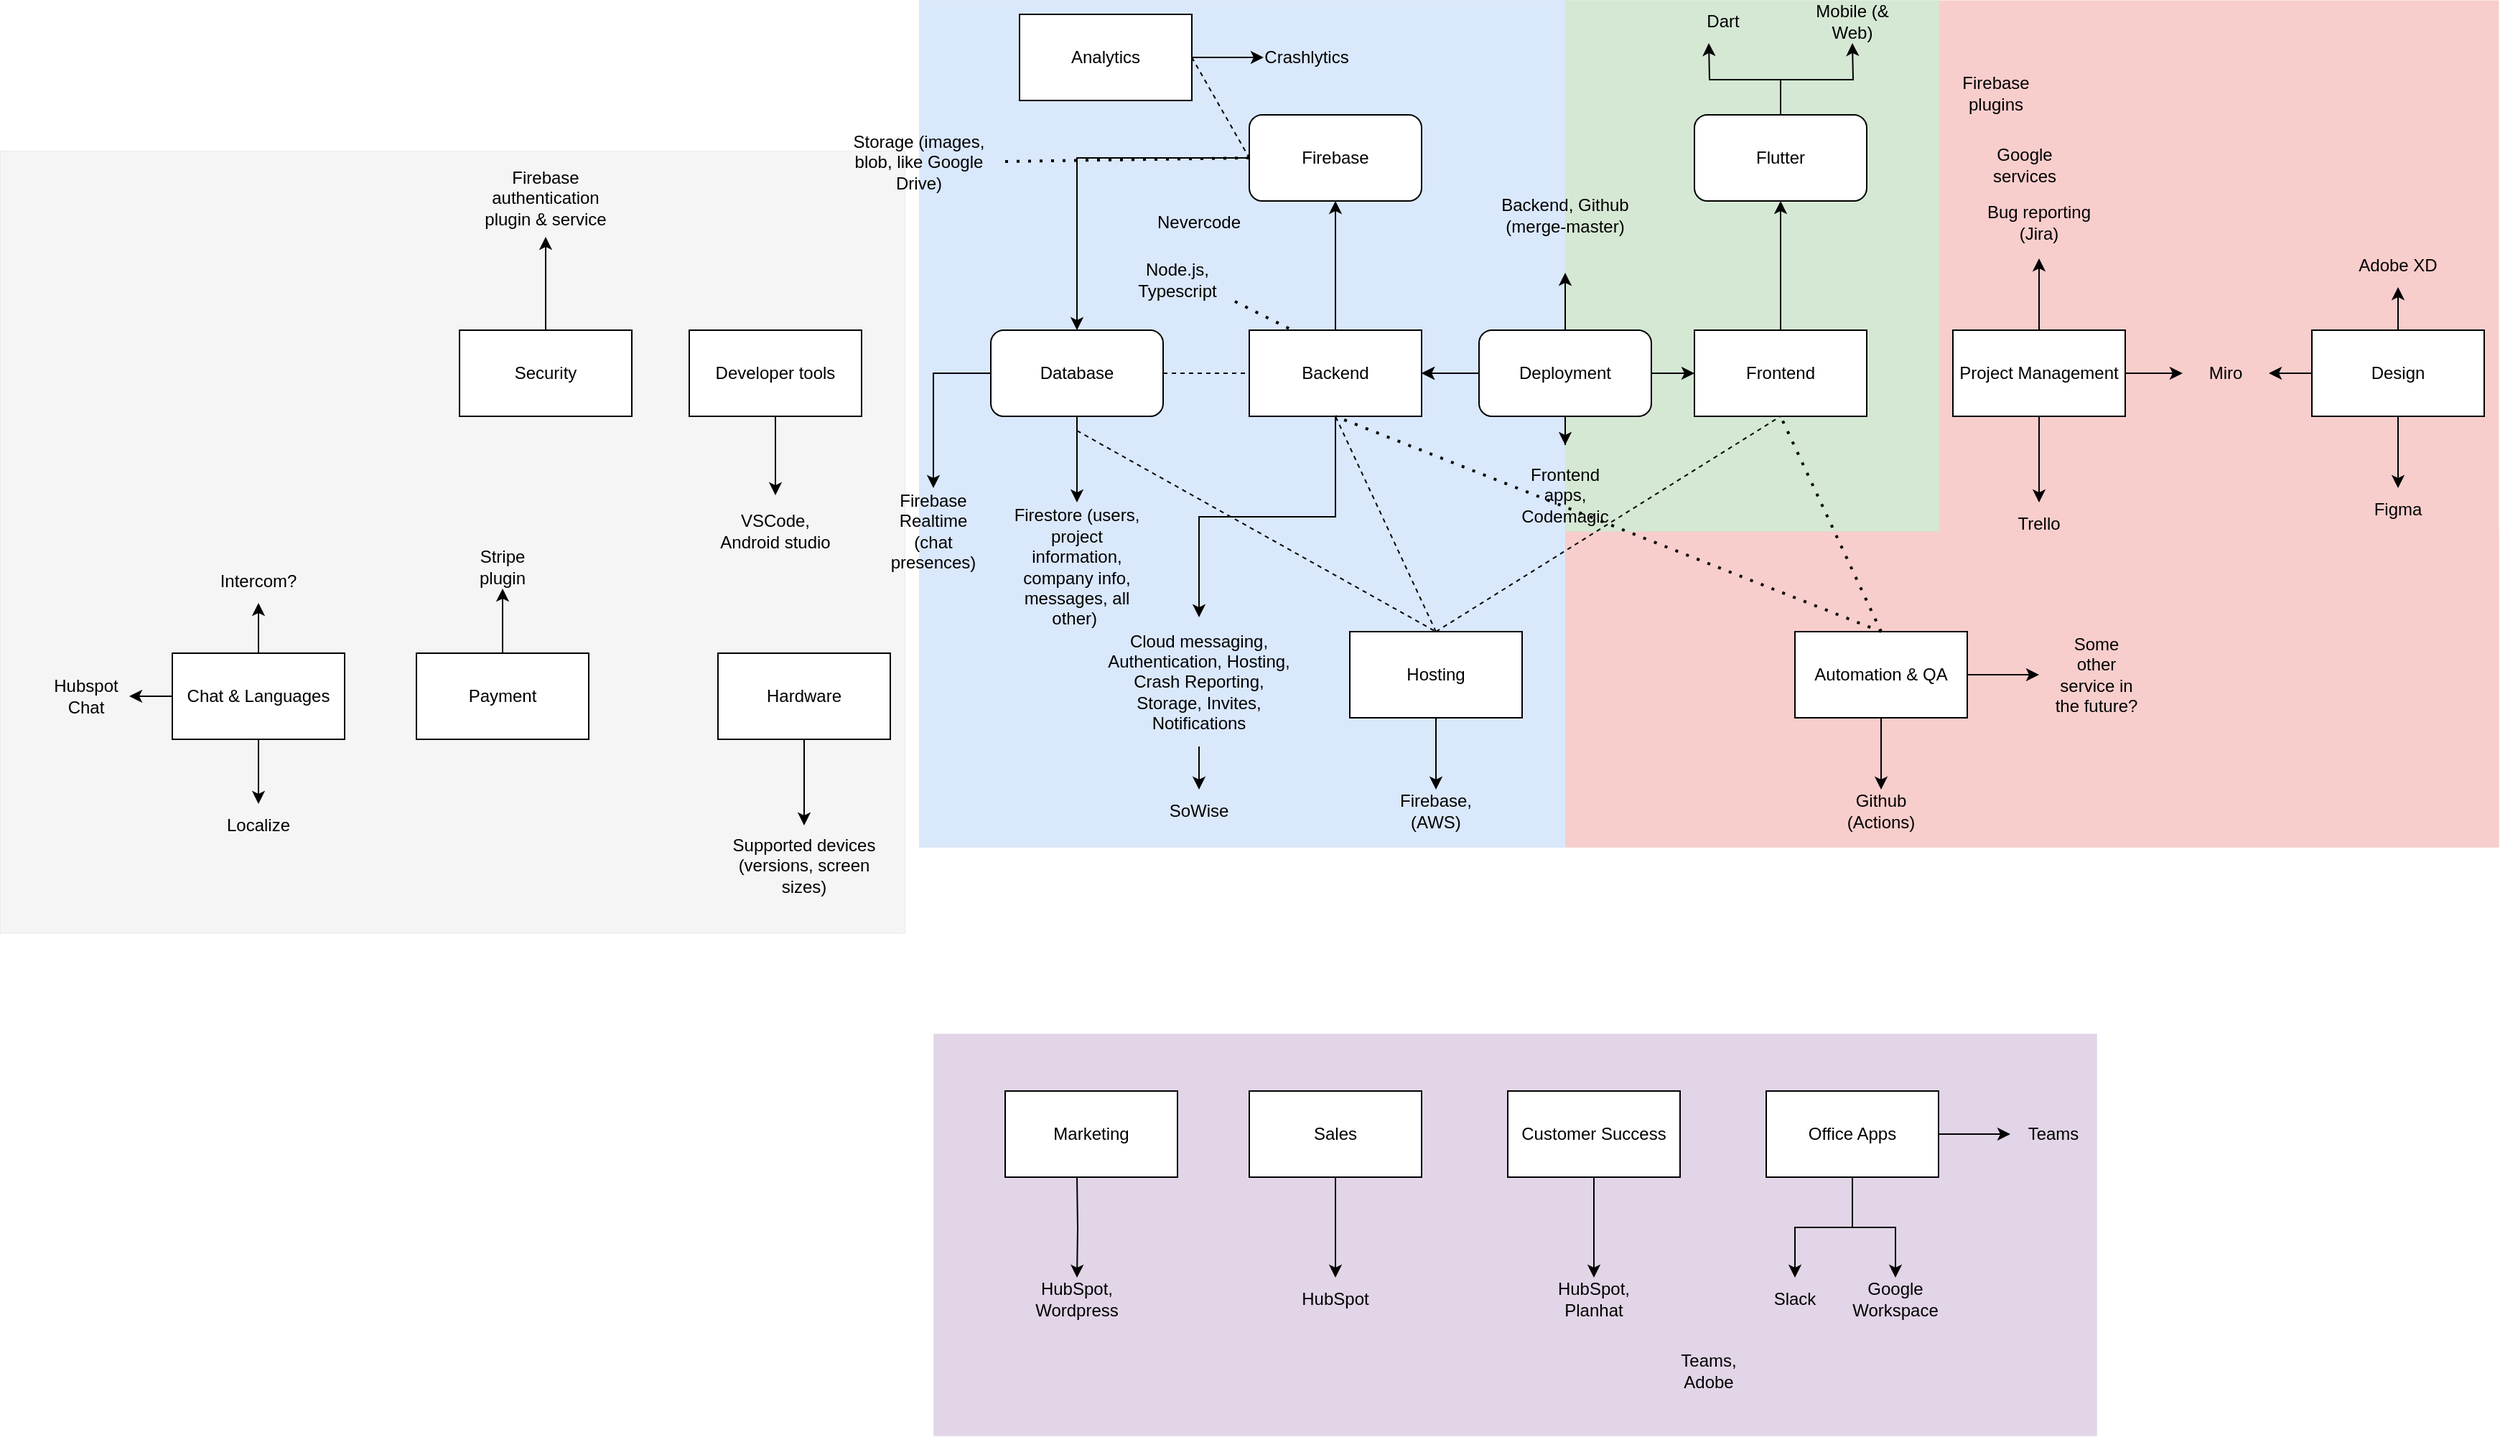 <mxfile version="16.0.0" type="device"><diagram id="a1jQZMYTOZ9coD32yXbC" name="Page-1"><mxGraphModel dx="2404" dy="1120" grid="1" gridSize="10" guides="1" tooltips="1" connect="1" arrows="1" fold="1" page="1" pageScale="1" pageWidth="827" pageHeight="1169" math="0" shadow="0"><root><mxCell id="0"/><mxCell id="1" parent="0"/><mxCell id="mKR0FMwg2qoykdgku9Gv-9" value="" style="rounded=0;whiteSpace=wrap;html=1;strokeWidth=0;fillColor=#e1d5e7;strokeColor=#9673a6;" parent="1" vertex="1"><mxGeometry x="-10" y="730" width="810" height="280" as="geometry"/></mxCell><mxCell id="mKR0FMwg2qoykdgku9Gv-8" value="" style="rounded=0;whiteSpace=wrap;html=1;strokeWidth=0;fillColor=#f8cecc;strokeColor=none;" parent="1" vertex="1"><mxGeometry x="690" y="10" width="390" height="370" as="geometry"/></mxCell><mxCell id="mKR0FMwg2qoykdgku9Gv-7" value="" style="rounded=0;whiteSpace=wrap;html=1;strokeWidth=0;fillColor=#f8cecc;strokeColor=#b85450;" parent="1" vertex="1"><mxGeometry x="430" y="380" width="650" height="220" as="geometry"/></mxCell><mxCell id="mKR0FMwg2qoykdgku9Gv-6" value="" style="rounded=0;whiteSpace=wrap;html=1;strokeWidth=0;fillColor=#d5e8d4;strokeColor=#82b366;" parent="1" vertex="1"><mxGeometry x="430" y="10" width="260" height="370" as="geometry"/></mxCell><mxCell id="mKR0FMwg2qoykdgku9Gv-5" value="" style="rounded=0;whiteSpace=wrap;html=1;strokeWidth=0;fillColor=#dae8fc;strokeColor=#6c8ebf;" parent="1" vertex="1"><mxGeometry x="-20" y="10" width="450" height="590" as="geometry"/></mxCell><mxCell id="mKR0FMwg2qoykdgku9Gv-4" value="" style="rounded=0;whiteSpace=wrap;html=1;fillColor=#f5f5f5;fontColor=#333333;strokeColor=#666666;strokeWidth=0;" parent="1" vertex="1"><mxGeometry x="-660" y="115" width="630" height="545" as="geometry"/></mxCell><mxCell id="Wo8EJh_Tzo2lM7Ock_g3-34" value="" style="edgeStyle=orthogonalEdgeStyle;rounded=0;orthogonalLoop=1;jettySize=auto;html=1;" parent="1" source="Wo8EJh_Tzo2lM7Ock_g3-2" target="Wo8EJh_Tzo2lM7Ock_g3-10" edge="1"><mxGeometry relative="1" as="geometry"/></mxCell><mxCell id="Wo8EJh_Tzo2lM7Ock_g3-50" style="edgeStyle=orthogonalEdgeStyle;rounded=0;orthogonalLoop=1;jettySize=auto;html=1;" parent="1" source="Wo8EJh_Tzo2lM7Ock_g3-2" target="Wo8EJh_Tzo2lM7Ock_g3-49" edge="1"><mxGeometry relative="1" as="geometry"/></mxCell><mxCell id="Wo8EJh_Tzo2lM7Ock_g3-2" value="Backend" style="rounded=0;whiteSpace=wrap;html=1;" parent="1" vertex="1"><mxGeometry x="210" y="240" width="120" height="60" as="geometry"/></mxCell><mxCell id="Wo8EJh_Tzo2lM7Ock_g3-35" value="" style="edgeStyle=orthogonalEdgeStyle;rounded=0;orthogonalLoop=1;jettySize=auto;html=1;" parent="1" source="Wo8EJh_Tzo2lM7Ock_g3-3" target="Wo8EJh_Tzo2lM7Ock_g3-11" edge="1"><mxGeometry relative="1" as="geometry"/></mxCell><mxCell id="sdeOxa_RjFrNlNBT5OwH-7" value="" style="edgeStyle=orthogonalEdgeStyle;rounded=0;orthogonalLoop=1;jettySize=auto;html=1;" parent="1" source="Wo8EJh_Tzo2lM7Ock_g3-3" target="Wo8EJh_Tzo2lM7Ock_g3-2" edge="1"><mxGeometry relative="1" as="geometry"/></mxCell><mxCell id="sdeOxa_RjFrNlNBT5OwH-9" value="" style="edgeStyle=orthogonalEdgeStyle;rounded=0;orthogonalLoop=1;jettySize=auto;html=1;" parent="1" source="Wo8EJh_Tzo2lM7Ock_g3-3" target="Wo8EJh_Tzo2lM7Ock_g3-2" edge="1"><mxGeometry relative="1" as="geometry"/></mxCell><mxCell id="Wo8EJh_Tzo2lM7Ock_g3-3" value="Frontend" style="rounded=0;whiteSpace=wrap;html=1;" parent="1" vertex="1"><mxGeometry x="520" y="240" width="120" height="60" as="geometry"/></mxCell><mxCell id="Wo8EJh_Tzo2lM7Ock_g3-56" value="" style="edgeStyle=orthogonalEdgeStyle;rounded=0;orthogonalLoop=1;jettySize=auto;html=1;" parent="1" source="Wo8EJh_Tzo2lM7Ock_g3-6" target="Wo8EJh_Tzo2lM7Ock_g3-54" edge="1"><mxGeometry relative="1" as="geometry"/></mxCell><mxCell id="Wo8EJh_Tzo2lM7Ock_g3-58" value="" style="edgeStyle=orthogonalEdgeStyle;rounded=0;orthogonalLoop=1;jettySize=auto;html=1;" parent="1" source="Wo8EJh_Tzo2lM7Ock_g3-6" edge="1"><mxGeometry relative="1" as="geometry"><mxPoint x="760" y="480" as="targetPoint"/></mxGeometry></mxCell><mxCell id="Wo8EJh_Tzo2lM7Ock_g3-6" value="Automation &amp;amp; QA" style="rounded=0;whiteSpace=wrap;html=1;" parent="1" vertex="1"><mxGeometry x="590" y="450" width="120" height="60" as="geometry"/></mxCell><mxCell id="Wo8EJh_Tzo2lM7Ock_g3-7" value="" style="endArrow=none;dashed=1;html=1;dashPattern=1 3;strokeWidth=2;rounded=0;exitX=0.5;exitY=0;exitDx=0;exitDy=0;" parent="1" source="Wo8EJh_Tzo2lM7Ock_g3-6" edge="1"><mxGeometry width="50" height="50" relative="1" as="geometry"><mxPoint x="520" y="350" as="sourcePoint"/><mxPoint x="580" y="300" as="targetPoint"/></mxGeometry></mxCell><mxCell id="Wo8EJh_Tzo2lM7Ock_g3-8" value="" style="endArrow=none;dashed=1;html=1;dashPattern=1 3;strokeWidth=2;rounded=0;entryX=0.5;entryY=1;entryDx=0;entryDy=0;exitX=0.5;exitY=0;exitDx=0;exitDy=0;" parent="1" source="Wo8EJh_Tzo2lM7Ock_g3-6" target="Wo8EJh_Tzo2lM7Ock_g3-2" edge="1"><mxGeometry width="50" height="50" relative="1" as="geometry"><mxPoint x="480" y="540" as="sourcePoint"/><mxPoint x="530" y="490" as="targetPoint"/></mxGeometry></mxCell><mxCell id="Wo8EJh_Tzo2lM7Ock_g3-33" value="" style="edgeStyle=orthogonalEdgeStyle;rounded=0;orthogonalLoop=1;jettySize=auto;html=1;" parent="1" source="Wo8EJh_Tzo2lM7Ock_g3-10" target="Wo8EJh_Tzo2lM7Ock_g3-23" edge="1"><mxGeometry relative="1" as="geometry"/></mxCell><mxCell id="Wo8EJh_Tzo2lM7Ock_g3-10" value="Firebase" style="rounded=1;whiteSpace=wrap;html=1;" parent="1" vertex="1"><mxGeometry x="210" y="90" width="120" height="60" as="geometry"/></mxCell><mxCell id="Wo8EJh_Tzo2lM7Ock_g3-41" value="" style="edgeStyle=orthogonalEdgeStyle;rounded=0;orthogonalLoop=1;jettySize=auto;html=1;" parent="1" source="Wo8EJh_Tzo2lM7Ock_g3-11" edge="1"><mxGeometry relative="1" as="geometry"><mxPoint x="630" y="40" as="targetPoint"/></mxGeometry></mxCell><mxCell id="Wo8EJh_Tzo2lM7Ock_g3-42" value="" style="edgeStyle=orthogonalEdgeStyle;rounded=0;orthogonalLoop=1;jettySize=auto;html=1;" parent="1" source="Wo8EJh_Tzo2lM7Ock_g3-11" edge="1"><mxGeometry relative="1" as="geometry"><mxPoint x="530.0" y="40" as="targetPoint"/></mxGeometry></mxCell><mxCell id="Wo8EJh_Tzo2lM7Ock_g3-11" value="Flutter" style="rounded=1;whiteSpace=wrap;html=1;" parent="1" vertex="1"><mxGeometry x="520" y="90" width="120" height="60" as="geometry"/></mxCell><mxCell id="Wo8EJh_Tzo2lM7Ock_g3-17" value="Dart" style="text;html=1;strokeColor=none;fillColor=none;align=center;verticalAlign=middle;whiteSpace=wrap;rounded=0;" parent="1" vertex="1"><mxGeometry x="510" y="10" width="60" height="30" as="geometry"/></mxCell><mxCell id="Wo8EJh_Tzo2lM7Ock_g3-20" value="Mobile (&amp;amp; Web)" style="text;html=1;strokeColor=none;fillColor=none;align=center;verticalAlign=middle;whiteSpace=wrap;rounded=0;" parent="1" vertex="1"><mxGeometry x="600" y="10" width="60" height="30" as="geometry"/></mxCell><mxCell id="Wo8EJh_Tzo2lM7Ock_g3-39" value="" style="edgeStyle=orthogonalEdgeStyle;rounded=0;orthogonalLoop=1;jettySize=auto;html=1;" parent="1" source="Wo8EJh_Tzo2lM7Ock_g3-23" target="Wo8EJh_Tzo2lM7Ock_g3-26" edge="1"><mxGeometry relative="1" as="geometry"/></mxCell><mxCell id="Wo8EJh_Tzo2lM7Ock_g3-48" value="" style="edgeStyle=orthogonalEdgeStyle;rounded=0;orthogonalLoop=1;jettySize=auto;html=1;" parent="1" source="Wo8EJh_Tzo2lM7Ock_g3-23" target="Wo8EJh_Tzo2lM7Ock_g3-46" edge="1"><mxGeometry relative="1" as="geometry"/></mxCell><mxCell id="Wo8EJh_Tzo2lM7Ock_g3-23" value="Database" style="rounded=1;whiteSpace=wrap;html=1;" parent="1" vertex="1"><mxGeometry x="30" y="240" width="120" height="60" as="geometry"/></mxCell><mxCell id="Wo8EJh_Tzo2lM7Ock_g3-26" value="Firebase Realtime (chat presences)" style="text;html=1;strokeColor=none;fillColor=none;align=center;verticalAlign=middle;whiteSpace=wrap;rounded=0;" parent="1" vertex="1"><mxGeometry x="-40" y="350" width="60" height="60" as="geometry"/></mxCell><mxCell id="Wo8EJh_Tzo2lM7Ock_g3-37" value="Crashlytics" style="text;html=1;strokeColor=none;fillColor=none;align=center;verticalAlign=middle;whiteSpace=wrap;rounded=0;" parent="1" vertex="1"><mxGeometry x="220" y="35" width="60" height="30" as="geometry"/></mxCell><mxCell id="Wo8EJh_Tzo2lM7Ock_g3-44" value="" style="endArrow=none;dashed=1;html=1;rounded=0;exitX=1;exitY=0.5;exitDx=0;exitDy=0;entryX=0;entryY=0.5;entryDx=0;entryDy=0;" parent="1" source="Wo8EJh_Tzo2lM7Ock_g3-2" target="Wo8EJh_Tzo2lM7Ock_g3-3" edge="1"><mxGeometry width="50" height="50" relative="1" as="geometry"><mxPoint x="440" y="410" as="sourcePoint"/><mxPoint x="490" y="360" as="targetPoint"/></mxGeometry></mxCell><mxCell id="Wo8EJh_Tzo2lM7Ock_g3-45" value="" style="endArrow=none;dashed=1;html=1;rounded=0;entryX=0;entryY=0.5;entryDx=0;entryDy=0;exitX=1;exitY=0.5;exitDx=0;exitDy=0;" parent="1" source="Wo8EJh_Tzo2lM7Ock_g3-23" target="Wo8EJh_Tzo2lM7Ock_g3-2" edge="1"><mxGeometry width="50" height="50" relative="1" as="geometry"><mxPoint x="320" y="290" as="sourcePoint"/><mxPoint x="370" y="240" as="targetPoint"/></mxGeometry></mxCell><mxCell id="Wo8EJh_Tzo2lM7Ock_g3-46" value="Firestore (users, project information, company info, messages, all other)&amp;nbsp;" style="text;html=1;strokeColor=none;fillColor=none;align=center;verticalAlign=middle;whiteSpace=wrap;rounded=0;" parent="1" vertex="1"><mxGeometry x="40" y="360" width="100" height="90" as="geometry"/></mxCell><mxCell id="Wo8EJh_Tzo2lM7Ock_g3-92" value="" style="edgeStyle=orthogonalEdgeStyle;rounded=0;orthogonalLoop=1;jettySize=auto;html=1;" parent="1" source="Wo8EJh_Tzo2lM7Ock_g3-49" target="Wo8EJh_Tzo2lM7Ock_g3-91" edge="1"><mxGeometry relative="1" as="geometry"/></mxCell><mxCell id="Wo8EJh_Tzo2lM7Ock_g3-49" value="Cloud messaging, Authentication, Hosting, Crash Reporting, Storage, Invites, Notifications" style="text;html=1;strokeColor=none;fillColor=none;align=center;verticalAlign=middle;whiteSpace=wrap;rounded=0;" parent="1" vertex="1"><mxGeometry x="110" y="440" width="130" height="90" as="geometry"/></mxCell><mxCell id="Wo8EJh_Tzo2lM7Ock_g3-54" value="Github (Actions)" style="text;html=1;strokeColor=none;fillColor=none;align=center;verticalAlign=middle;whiteSpace=wrap;rounded=0;" parent="1" vertex="1"><mxGeometry x="620" y="560" width="60" height="30" as="geometry"/></mxCell><mxCell id="Wo8EJh_Tzo2lM7Ock_g3-74" value="" style="edgeStyle=orthogonalEdgeStyle;rounded=0;orthogonalLoop=1;jettySize=auto;html=1;" parent="1" source="Wo8EJh_Tzo2lM7Ock_g3-59" target="Wo8EJh_Tzo2lM7Ock_g3-64" edge="1"><mxGeometry relative="1" as="geometry"/></mxCell><mxCell id="Wo8EJh_Tzo2lM7Ock_g3-59" value="Sales" style="rounded=0;whiteSpace=wrap;html=1;" parent="1" vertex="1"><mxGeometry x="210" y="770" width="120" height="60" as="geometry"/></mxCell><mxCell id="Wo8EJh_Tzo2lM7Ock_g3-70" value="" style="edgeStyle=orthogonalEdgeStyle;rounded=0;orthogonalLoop=1;jettySize=auto;html=1;" parent="1" source="Wo8EJh_Tzo2lM7Ock_g3-60" target="Wo8EJh_Tzo2lM7Ock_g3-69" edge="1"><mxGeometry relative="1" as="geometry"/></mxCell><mxCell id="Wo8EJh_Tzo2lM7Ock_g3-100" value="" style="edgeStyle=orthogonalEdgeStyle;rounded=0;orthogonalLoop=1;jettySize=auto;html=1;" parent="1" source="Wo8EJh_Tzo2lM7Ock_g3-60" target="Wo8EJh_Tzo2lM7Ock_g3-98" edge="1"><mxGeometry relative="1" as="geometry"/></mxCell><mxCell id="sdeOxa_RjFrNlNBT5OwH-40" value="" style="edgeStyle=orthogonalEdgeStyle;rounded=0;orthogonalLoop=1;jettySize=auto;html=1;" parent="1" source="Wo8EJh_Tzo2lM7Ock_g3-60" target="sdeOxa_RjFrNlNBT5OwH-25" edge="1"><mxGeometry relative="1" as="geometry"/></mxCell><mxCell id="Wo8EJh_Tzo2lM7Ock_g3-60" value="Project Management" style="rounded=0;whiteSpace=wrap;html=1;" parent="1" vertex="1"><mxGeometry x="700" y="240" width="120" height="60" as="geometry"/></mxCell><mxCell id="Wo8EJh_Tzo2lM7Ock_g3-73" value="" style="edgeStyle=orthogonalEdgeStyle;rounded=0;orthogonalLoop=1;jettySize=auto;html=1;" parent="1" target="Wo8EJh_Tzo2lM7Ock_g3-65" edge="1"><mxGeometry relative="1" as="geometry"><mxPoint x="90" y="830.0" as="sourcePoint"/></mxGeometry></mxCell><mxCell id="Wo8EJh_Tzo2lM7Ock_g3-61" value="Marketing" style="rounded=0;whiteSpace=wrap;html=1;" parent="1" vertex="1"><mxGeometry x="40" y="770" width="120" height="60" as="geometry"/></mxCell><mxCell id="Wo8EJh_Tzo2lM7Ock_g3-75" value="" style="edgeStyle=orthogonalEdgeStyle;rounded=0;orthogonalLoop=1;jettySize=auto;html=1;" parent="1" source="Wo8EJh_Tzo2lM7Ock_g3-62" target="Wo8EJh_Tzo2lM7Ock_g3-66" edge="1"><mxGeometry relative="1" as="geometry"/></mxCell><mxCell id="Wo8EJh_Tzo2lM7Ock_g3-62" value="Customer Success" style="rounded=0;whiteSpace=wrap;html=1;" parent="1" vertex="1"><mxGeometry x="390" y="770" width="120" height="60" as="geometry"/></mxCell><mxCell id="Wo8EJh_Tzo2lM7Ock_g3-64" value="HubSpot" style="text;html=1;strokeColor=none;fillColor=none;align=center;verticalAlign=middle;whiteSpace=wrap;rounded=0;" parent="1" vertex="1"><mxGeometry x="240" y="900" width="60" height="30" as="geometry"/></mxCell><mxCell id="Wo8EJh_Tzo2lM7Ock_g3-65" value="HubSpot, Wordpress" style="text;html=1;strokeColor=none;fillColor=none;align=center;verticalAlign=middle;whiteSpace=wrap;rounded=0;" parent="1" vertex="1"><mxGeometry x="60" y="900" width="60" height="30" as="geometry"/></mxCell><mxCell id="Wo8EJh_Tzo2lM7Ock_g3-66" value="HubSpot, Planhat" style="text;html=1;strokeColor=none;fillColor=none;align=center;verticalAlign=middle;whiteSpace=wrap;rounded=0;" parent="1" vertex="1"><mxGeometry x="420" y="900" width="60" height="30" as="geometry"/></mxCell><mxCell id="Wo8EJh_Tzo2lM7Ock_g3-69" value="Trello" style="text;html=1;strokeColor=none;fillColor=none;align=center;verticalAlign=middle;whiteSpace=wrap;rounded=0;" parent="1" vertex="1"><mxGeometry x="730" y="360" width="60" height="30" as="geometry"/></mxCell><mxCell id="Wo8EJh_Tzo2lM7Ock_g3-80" value="" style="edgeStyle=orthogonalEdgeStyle;rounded=0;orthogonalLoop=1;jettySize=auto;html=1;" parent="1" source="Wo8EJh_Tzo2lM7Ock_g3-77" target="Wo8EJh_Tzo2lM7Ock_g3-79" edge="1"><mxGeometry relative="1" as="geometry"/></mxCell><mxCell id="Wo8EJh_Tzo2lM7Ock_g3-82" value="" style="edgeStyle=orthogonalEdgeStyle;rounded=0;orthogonalLoop=1;jettySize=auto;html=1;" parent="1" source="Wo8EJh_Tzo2lM7Ock_g3-77" target="Wo8EJh_Tzo2lM7Ock_g3-78" edge="1"><mxGeometry relative="1" as="geometry"/></mxCell><mxCell id="mKR0FMwg2qoykdgku9Gv-3" value="" style="edgeStyle=orthogonalEdgeStyle;rounded=0;orthogonalLoop=1;jettySize=auto;html=1;" parent="1" source="Wo8EJh_Tzo2lM7Ock_g3-77" target="mKR0FMwg2qoykdgku9Gv-1" edge="1"><mxGeometry relative="1" as="geometry"/></mxCell><mxCell id="Wo8EJh_Tzo2lM7Ock_g3-77" value="Office Apps" style="rounded=0;whiteSpace=wrap;html=1;" parent="1" vertex="1"><mxGeometry x="570" y="770" width="120" height="60" as="geometry"/></mxCell><mxCell id="Wo8EJh_Tzo2lM7Ock_g3-78" value="Google Workspace" style="text;html=1;strokeColor=none;fillColor=none;align=center;verticalAlign=middle;whiteSpace=wrap;rounded=0;" parent="1" vertex="1"><mxGeometry x="630" y="900" width="60" height="30" as="geometry"/></mxCell><mxCell id="Wo8EJh_Tzo2lM7Ock_g3-79" value="Slack" style="text;html=1;strokeColor=none;fillColor=none;align=center;verticalAlign=middle;whiteSpace=wrap;rounded=0;" parent="1" vertex="1"><mxGeometry x="560" y="900" width="60" height="30" as="geometry"/></mxCell><mxCell id="Wo8EJh_Tzo2lM7Ock_g3-86" value="" style="edgeStyle=orthogonalEdgeStyle;rounded=0;orthogonalLoop=1;jettySize=auto;html=1;" parent="1" source="Wo8EJh_Tzo2lM7Ock_g3-83" target="Wo8EJh_Tzo2lM7Ock_g3-84" edge="1"><mxGeometry relative="1" as="geometry"/></mxCell><mxCell id="Wo8EJh_Tzo2lM7Ock_g3-83" value="Hosting" style="rounded=0;whiteSpace=wrap;html=1;" parent="1" vertex="1"><mxGeometry x="280" y="450" width="120" height="60" as="geometry"/></mxCell><mxCell id="Wo8EJh_Tzo2lM7Ock_g3-84" value="Firebase, (AWS)" style="text;html=1;strokeColor=none;fillColor=none;align=center;verticalAlign=middle;whiteSpace=wrap;rounded=0;" parent="1" vertex="1"><mxGeometry x="310" y="560" width="60" height="30" as="geometry"/></mxCell><mxCell id="Wo8EJh_Tzo2lM7Ock_g3-87" value="" style="endArrow=none;dashed=1;html=1;rounded=0;entryX=0.5;entryY=1;entryDx=0;entryDy=0;" parent="1" target="Wo8EJh_Tzo2lM7Ock_g3-3" edge="1"><mxGeometry width="50" height="50" relative="1" as="geometry"><mxPoint x="340" y="450" as="sourcePoint"/><mxPoint x="450" y="280" as="targetPoint"/></mxGeometry></mxCell><mxCell id="Wo8EJh_Tzo2lM7Ock_g3-88" value="" style="endArrow=none;dashed=1;html=1;rounded=0;" parent="1" edge="1"><mxGeometry width="50" height="50" relative="1" as="geometry"><mxPoint x="340" y="450" as="sourcePoint"/><mxPoint x="270" y="300" as="targetPoint"/></mxGeometry></mxCell><mxCell id="Wo8EJh_Tzo2lM7Ock_g3-89" value="" style="endArrow=none;dashed=1;html=1;rounded=0;" parent="1" edge="1"><mxGeometry width="50" height="50" relative="1" as="geometry"><mxPoint x="90" y="310" as="sourcePoint"/><mxPoint x="340" y="450" as="targetPoint"/></mxGeometry></mxCell><mxCell id="Wo8EJh_Tzo2lM7Ock_g3-91" value="SoWise" style="text;html=1;strokeColor=none;fillColor=none;align=center;verticalAlign=middle;whiteSpace=wrap;rounded=0;" parent="1" vertex="1"><mxGeometry x="145" y="560" width="60" height="30" as="geometry"/></mxCell><mxCell id="Wo8EJh_Tzo2lM7Ock_g3-94" value="Teams, Adobe" style="text;html=1;strokeColor=none;fillColor=none;align=center;verticalAlign=middle;whiteSpace=wrap;rounded=0;" parent="1" vertex="1"><mxGeometry x="500" y="950" width="60" height="30" as="geometry"/></mxCell><mxCell id="Wo8EJh_Tzo2lM7Ock_g3-101" value="" style="edgeStyle=orthogonalEdgeStyle;rounded=0;orthogonalLoop=1;jettySize=auto;html=1;" parent="1" source="Wo8EJh_Tzo2lM7Ock_g3-95" target="Wo8EJh_Tzo2lM7Ock_g3-98" edge="1"><mxGeometry relative="1" as="geometry"/></mxCell><mxCell id="Wo8EJh_Tzo2lM7Ock_g3-102" value="" style="edgeStyle=orthogonalEdgeStyle;rounded=0;orthogonalLoop=1;jettySize=auto;html=1;" parent="1" source="Wo8EJh_Tzo2lM7Ock_g3-95" target="Wo8EJh_Tzo2lM7Ock_g3-96" edge="1"><mxGeometry relative="1" as="geometry"/></mxCell><mxCell id="sdeOxa_RjFrNlNBT5OwH-29" value="" style="edgeStyle=orthogonalEdgeStyle;rounded=0;orthogonalLoop=1;jettySize=auto;html=1;" parent="1" source="Wo8EJh_Tzo2lM7Ock_g3-95" target="sdeOxa_RjFrNlNBT5OwH-28" edge="1"><mxGeometry relative="1" as="geometry"/></mxCell><mxCell id="Wo8EJh_Tzo2lM7Ock_g3-95" value="Design" style="rounded=0;whiteSpace=wrap;html=1;" parent="1" vertex="1"><mxGeometry x="950" y="240" width="120" height="60" as="geometry"/></mxCell><mxCell id="Wo8EJh_Tzo2lM7Ock_g3-96" value="Figma" style="text;html=1;strokeColor=none;fillColor=none;align=center;verticalAlign=middle;whiteSpace=wrap;rounded=0;" parent="1" vertex="1"><mxGeometry x="980" y="350" width="60" height="30" as="geometry"/></mxCell><mxCell id="Wo8EJh_Tzo2lM7Ock_g3-97" value="Nevercode" style="text;html=1;strokeColor=none;fillColor=none;align=center;verticalAlign=middle;whiteSpace=wrap;rounded=0;" parent="1" vertex="1"><mxGeometry x="145" y="150" width="60" height="30" as="geometry"/></mxCell><mxCell id="Wo8EJh_Tzo2lM7Ock_g3-98" value="Miro" style="text;html=1;strokeColor=none;fillColor=none;align=center;verticalAlign=middle;whiteSpace=wrap;rounded=0;" parent="1" vertex="1"><mxGeometry x="860" y="255" width="60" height="30" as="geometry"/></mxCell><mxCell id="sdeOxa_RjFrNlNBT5OwH-38" value="" style="edgeStyle=orthogonalEdgeStyle;rounded=0;orthogonalLoop=1;jettySize=auto;html=1;" parent="1" source="Wo8EJh_Tzo2lM7Ock_g3-103" target="sdeOxa_RjFrNlNBT5OwH-24" edge="1"><mxGeometry relative="1" as="geometry"/></mxCell><mxCell id="Wo8EJh_Tzo2lM7Ock_g3-103" value="Security" style="rounded=0;whiteSpace=wrap;html=1;" parent="1" vertex="1"><mxGeometry x="-340" y="240" width="120" height="60" as="geometry"/></mxCell><mxCell id="sdeOxa_RjFrNlNBT5OwH-1" value="Storage (images, blob, like Google Drive)" style="text;html=1;strokeColor=none;fillColor=none;align=center;verticalAlign=middle;whiteSpace=wrap;rounded=0;" parent="1" vertex="1"><mxGeometry x="-80" y="105" width="120" height="35" as="geometry"/></mxCell><mxCell id="sdeOxa_RjFrNlNBT5OwH-4" value="" style="endArrow=none;dashed=1;html=1;dashPattern=1 3;strokeWidth=2;rounded=0;entryX=0;entryY=0.5;entryDx=0;entryDy=0;exitX=1;exitY=0.5;exitDx=0;exitDy=0;" parent="1" source="sdeOxa_RjFrNlNBT5OwH-1" target="Wo8EJh_Tzo2lM7Ock_g3-10" edge="1"><mxGeometry width="50" height="50" relative="1" as="geometry"><mxPoint x="380" y="270" as="sourcePoint"/><mxPoint x="430" y="220" as="targetPoint"/><Array as="points"/></mxGeometry></mxCell><mxCell id="sdeOxa_RjFrNlNBT5OwH-36" value="" style="edgeStyle=orthogonalEdgeStyle;rounded=0;orthogonalLoop=1;jettySize=auto;html=1;" parent="1" source="sdeOxa_RjFrNlNBT5OwH-5" target="Wo8EJh_Tzo2lM7Ock_g3-37" edge="1"><mxGeometry relative="1" as="geometry"/></mxCell><mxCell id="sdeOxa_RjFrNlNBT5OwH-5" value="Analytics" style="rounded=0;whiteSpace=wrap;html=1;" parent="1" vertex="1"><mxGeometry x="50" y="20" width="120" height="60" as="geometry"/></mxCell><mxCell id="sdeOxa_RjFrNlNBT5OwH-6" value="" style="endArrow=none;dashed=1;html=1;rounded=0;entryX=0;entryY=0.5;entryDx=0;entryDy=0;exitX=1;exitY=0.5;exitDx=0;exitDy=0;" parent="1" source="sdeOxa_RjFrNlNBT5OwH-5" target="Wo8EJh_Tzo2lM7Ock_g3-10" edge="1"><mxGeometry width="50" height="50" relative="1" as="geometry"><mxPoint x="380" y="270" as="sourcePoint"/><mxPoint x="430" y="220" as="targetPoint"/></mxGeometry></mxCell><mxCell id="sdeOxa_RjFrNlNBT5OwH-10" value="Firebase plugins" style="text;html=1;strokeColor=none;fillColor=none;align=center;verticalAlign=middle;whiteSpace=wrap;rounded=0;" parent="1" vertex="1"><mxGeometry x="700" y="60" width="60" height="30" as="geometry"/></mxCell><mxCell id="sdeOxa_RjFrNlNBT5OwH-11" value="Stripe plugin" style="text;html=1;strokeColor=none;fillColor=none;align=center;verticalAlign=middle;whiteSpace=wrap;rounded=0;" parent="1" vertex="1"><mxGeometry x="-340" y="390" width="60" height="30" as="geometry"/></mxCell><mxCell id="sdeOxa_RjFrNlNBT5OwH-39" value="" style="edgeStyle=orthogonalEdgeStyle;rounded=0;orthogonalLoop=1;jettySize=auto;html=1;" parent="1" source="sdeOxa_RjFrNlNBT5OwH-12" target="sdeOxa_RjFrNlNBT5OwH-11" edge="1"><mxGeometry relative="1" as="geometry"/></mxCell><mxCell id="sdeOxa_RjFrNlNBT5OwH-12" value="Payment" style="rounded=0;whiteSpace=wrap;html=1;" parent="1" vertex="1"><mxGeometry x="-370" y="465" width="120" height="60" as="geometry"/></mxCell><mxCell id="sdeOxa_RjFrNlNBT5OwH-13" value="Google services" style="text;html=1;strokeColor=none;fillColor=none;align=center;verticalAlign=middle;whiteSpace=wrap;rounded=0;" parent="1" vertex="1"><mxGeometry x="720" y="110" width="60" height="30" as="geometry"/></mxCell><mxCell id="sdeOxa_RjFrNlNBT5OwH-14" value="" style="endArrow=none;dashed=1;html=1;dashPattern=1 3;strokeWidth=2;rounded=0;entryX=0.25;entryY=0;entryDx=0;entryDy=0;" parent="1" target="Wo8EJh_Tzo2lM7Ock_g3-2" edge="1"><mxGeometry width="50" height="50" relative="1" as="geometry"><mxPoint x="200" y="220" as="sourcePoint"/><mxPoint x="330" y="290" as="targetPoint"/></mxGeometry></mxCell><mxCell id="sdeOxa_RjFrNlNBT5OwH-15" value="Node.js, Typescript" style="text;html=1;strokeColor=none;fillColor=none;align=center;verticalAlign=middle;whiteSpace=wrap;rounded=0;" parent="1" vertex="1"><mxGeometry x="130" y="190" width="60" height="30" as="geometry"/></mxCell><mxCell id="sdeOxa_RjFrNlNBT5OwH-16" value="Some other service in the future?" style="text;html=1;strokeColor=none;fillColor=none;align=center;verticalAlign=middle;whiteSpace=wrap;rounded=0;" parent="1" vertex="1"><mxGeometry x="770" y="465" width="60" height="30" as="geometry"/></mxCell><mxCell id="sdeOxa_RjFrNlNBT5OwH-22" value="VSCode, Android studio" style="text;html=1;strokeColor=none;fillColor=none;align=center;verticalAlign=middle;whiteSpace=wrap;rounded=0;" parent="1" vertex="1"><mxGeometry x="-165" y="355" width="90" height="50" as="geometry"/></mxCell><mxCell id="sdeOxa_RjFrNlNBT5OwH-24" value="Firebase authentication plugin &amp;amp; service" style="text;html=1;strokeColor=none;fillColor=none;align=center;verticalAlign=middle;whiteSpace=wrap;rounded=0;" parent="1" vertex="1"><mxGeometry x="-325" y="120" width="90" height="55" as="geometry"/></mxCell><mxCell id="sdeOxa_RjFrNlNBT5OwH-25" value="Bug reporting (Jira)" style="text;html=1;strokeColor=none;fillColor=none;align=center;verticalAlign=middle;whiteSpace=wrap;rounded=0;" parent="1" vertex="1"><mxGeometry x="720" y="140" width="80" height="50" as="geometry"/></mxCell><mxCell id="sdeOxa_RjFrNlNBT5OwH-26" value="Supported devices (versions, screen sizes)" style="text;html=1;strokeColor=none;fillColor=none;align=center;verticalAlign=middle;whiteSpace=wrap;rounded=0;" parent="1" vertex="1"><mxGeometry x="-160" y="585" width="120" height="55" as="geometry"/></mxCell><mxCell id="sdeOxa_RjFrNlNBT5OwH-37" value="" style="edgeStyle=orthogonalEdgeStyle;rounded=0;orthogonalLoop=1;jettySize=auto;html=1;" parent="1" source="sdeOxa_RjFrNlNBT5OwH-27" target="sdeOxa_RjFrNlNBT5OwH-26" edge="1"><mxGeometry relative="1" as="geometry"/></mxCell><mxCell id="sdeOxa_RjFrNlNBT5OwH-27" value="Hardware" style="rounded=0;whiteSpace=wrap;html=1;" parent="1" vertex="1"><mxGeometry x="-160" y="465" width="120" height="60" as="geometry"/></mxCell><mxCell id="sdeOxa_RjFrNlNBT5OwH-28" value="Adobe XD" style="text;html=1;strokeColor=none;fillColor=none;align=center;verticalAlign=middle;whiteSpace=wrap;rounded=0;" parent="1" vertex="1"><mxGeometry x="980" y="180" width="60" height="30" as="geometry"/></mxCell><mxCell id="sdeOxa_RjFrNlNBT5OwH-42" value="" style="edgeStyle=orthogonalEdgeStyle;rounded=0;orthogonalLoop=1;jettySize=auto;html=1;" parent="1" source="sdeOxa_RjFrNlNBT5OwH-41" target="sdeOxa_RjFrNlNBT5OwH-22" edge="1"><mxGeometry relative="1" as="geometry"/></mxCell><mxCell id="sdeOxa_RjFrNlNBT5OwH-41" value="Developer tools" style="rounded=0;whiteSpace=wrap;html=1;" parent="1" vertex="1"><mxGeometry x="-180" y="240" width="120" height="60" as="geometry"/></mxCell><mxCell id="sdeOxa_RjFrNlNBT5OwH-48" value="" style="edgeStyle=orthogonalEdgeStyle;rounded=0;orthogonalLoop=1;jettySize=auto;html=1;" parent="1" source="sdeOxa_RjFrNlNBT5OwH-45" target="sdeOxa_RjFrNlNBT5OwH-47" edge="1"><mxGeometry relative="1" as="geometry"/></mxCell><mxCell id="sdeOxa_RjFrNlNBT5OwH-49" value="" style="edgeStyle=orthogonalEdgeStyle;rounded=0;orthogonalLoop=1;jettySize=auto;html=1;" parent="1" source="sdeOxa_RjFrNlNBT5OwH-45" target="sdeOxa_RjFrNlNBT5OwH-46" edge="1"><mxGeometry relative="1" as="geometry"/></mxCell><mxCell id="sdeOxa_RjFrNlNBT5OwH-50" value="" style="edgeStyle=orthogonalEdgeStyle;rounded=0;orthogonalLoop=1;jettySize=auto;html=1;" parent="1" source="sdeOxa_RjFrNlNBT5OwH-45" target="Wo8EJh_Tzo2lM7Ock_g3-3" edge="1"><mxGeometry relative="1" as="geometry"/></mxCell><mxCell id="sdeOxa_RjFrNlNBT5OwH-45" value="Deployment" style="rounded=1;whiteSpace=wrap;html=1;" parent="1" vertex="1"><mxGeometry x="370" y="240" width="120" height="60" as="geometry"/></mxCell><mxCell id="sdeOxa_RjFrNlNBT5OwH-46" value="Backend, Github (merge-master)" style="text;html=1;strokeColor=none;fillColor=none;align=center;verticalAlign=middle;whiteSpace=wrap;rounded=0;" parent="1" vertex="1"><mxGeometry x="380" y="120" width="100" height="80" as="geometry"/></mxCell><mxCell id="sdeOxa_RjFrNlNBT5OwH-47" value="Frontend apps, Codemagic" style="text;html=1;strokeColor=none;fillColor=none;align=center;verticalAlign=middle;whiteSpace=wrap;rounded=0;" parent="1" vertex="1"><mxGeometry x="390" y="320" width="80" height="70" as="geometry"/></mxCell><mxCell id="mKR0FMwg2qoykdgku9Gv-1" value="Teams" style="text;html=1;strokeColor=none;fillColor=none;align=center;verticalAlign=middle;whiteSpace=wrap;rounded=0;" parent="1" vertex="1"><mxGeometry x="740" y="785" width="60" height="30" as="geometry"/></mxCell><mxCell id="j82L9jbuJ5SqCNEqxvlq-3" value="" style="edgeStyle=orthogonalEdgeStyle;rounded=0;orthogonalLoop=1;jettySize=auto;html=1;" edge="1" parent="1" source="j82L9jbuJ5SqCNEqxvlq-1" target="j82L9jbuJ5SqCNEqxvlq-2"><mxGeometry relative="1" as="geometry"/></mxCell><mxCell id="j82L9jbuJ5SqCNEqxvlq-5" value="" style="edgeStyle=orthogonalEdgeStyle;rounded=0;orthogonalLoop=1;jettySize=auto;html=1;" edge="1" parent="1" source="j82L9jbuJ5SqCNEqxvlq-1" target="j82L9jbuJ5SqCNEqxvlq-4"><mxGeometry relative="1" as="geometry"/></mxCell><mxCell id="j82L9jbuJ5SqCNEqxvlq-7" value="" style="edgeStyle=orthogonalEdgeStyle;rounded=0;orthogonalLoop=1;jettySize=auto;html=1;" edge="1" parent="1" source="j82L9jbuJ5SqCNEqxvlq-1" target="j82L9jbuJ5SqCNEqxvlq-6"><mxGeometry relative="1" as="geometry"/></mxCell><mxCell id="j82L9jbuJ5SqCNEqxvlq-1" value="Chat &amp;amp; Languages" style="rounded=0;whiteSpace=wrap;html=1;" vertex="1" parent="1"><mxGeometry x="-540" y="465" width="120" height="60" as="geometry"/></mxCell><mxCell id="j82L9jbuJ5SqCNEqxvlq-2" value="Localize" style="text;html=1;strokeColor=none;fillColor=none;align=center;verticalAlign=middle;whiteSpace=wrap;rounded=0;" vertex="1" parent="1"><mxGeometry x="-510" y="570" width="60" height="30" as="geometry"/></mxCell><mxCell id="j82L9jbuJ5SqCNEqxvlq-4" value="Intercom?" style="text;html=1;strokeColor=none;fillColor=none;align=center;verticalAlign=middle;whiteSpace=wrap;rounded=0;" vertex="1" parent="1"><mxGeometry x="-510" y="400" width="60" height="30" as="geometry"/></mxCell><mxCell id="j82L9jbuJ5SqCNEqxvlq-6" value="Hubspot Chat" style="text;html=1;strokeColor=none;fillColor=none;align=center;verticalAlign=middle;whiteSpace=wrap;rounded=0;" vertex="1" parent="1"><mxGeometry x="-630" y="480" width="60" height="30" as="geometry"/></mxCell></root></mxGraphModel></diagram></mxfile>